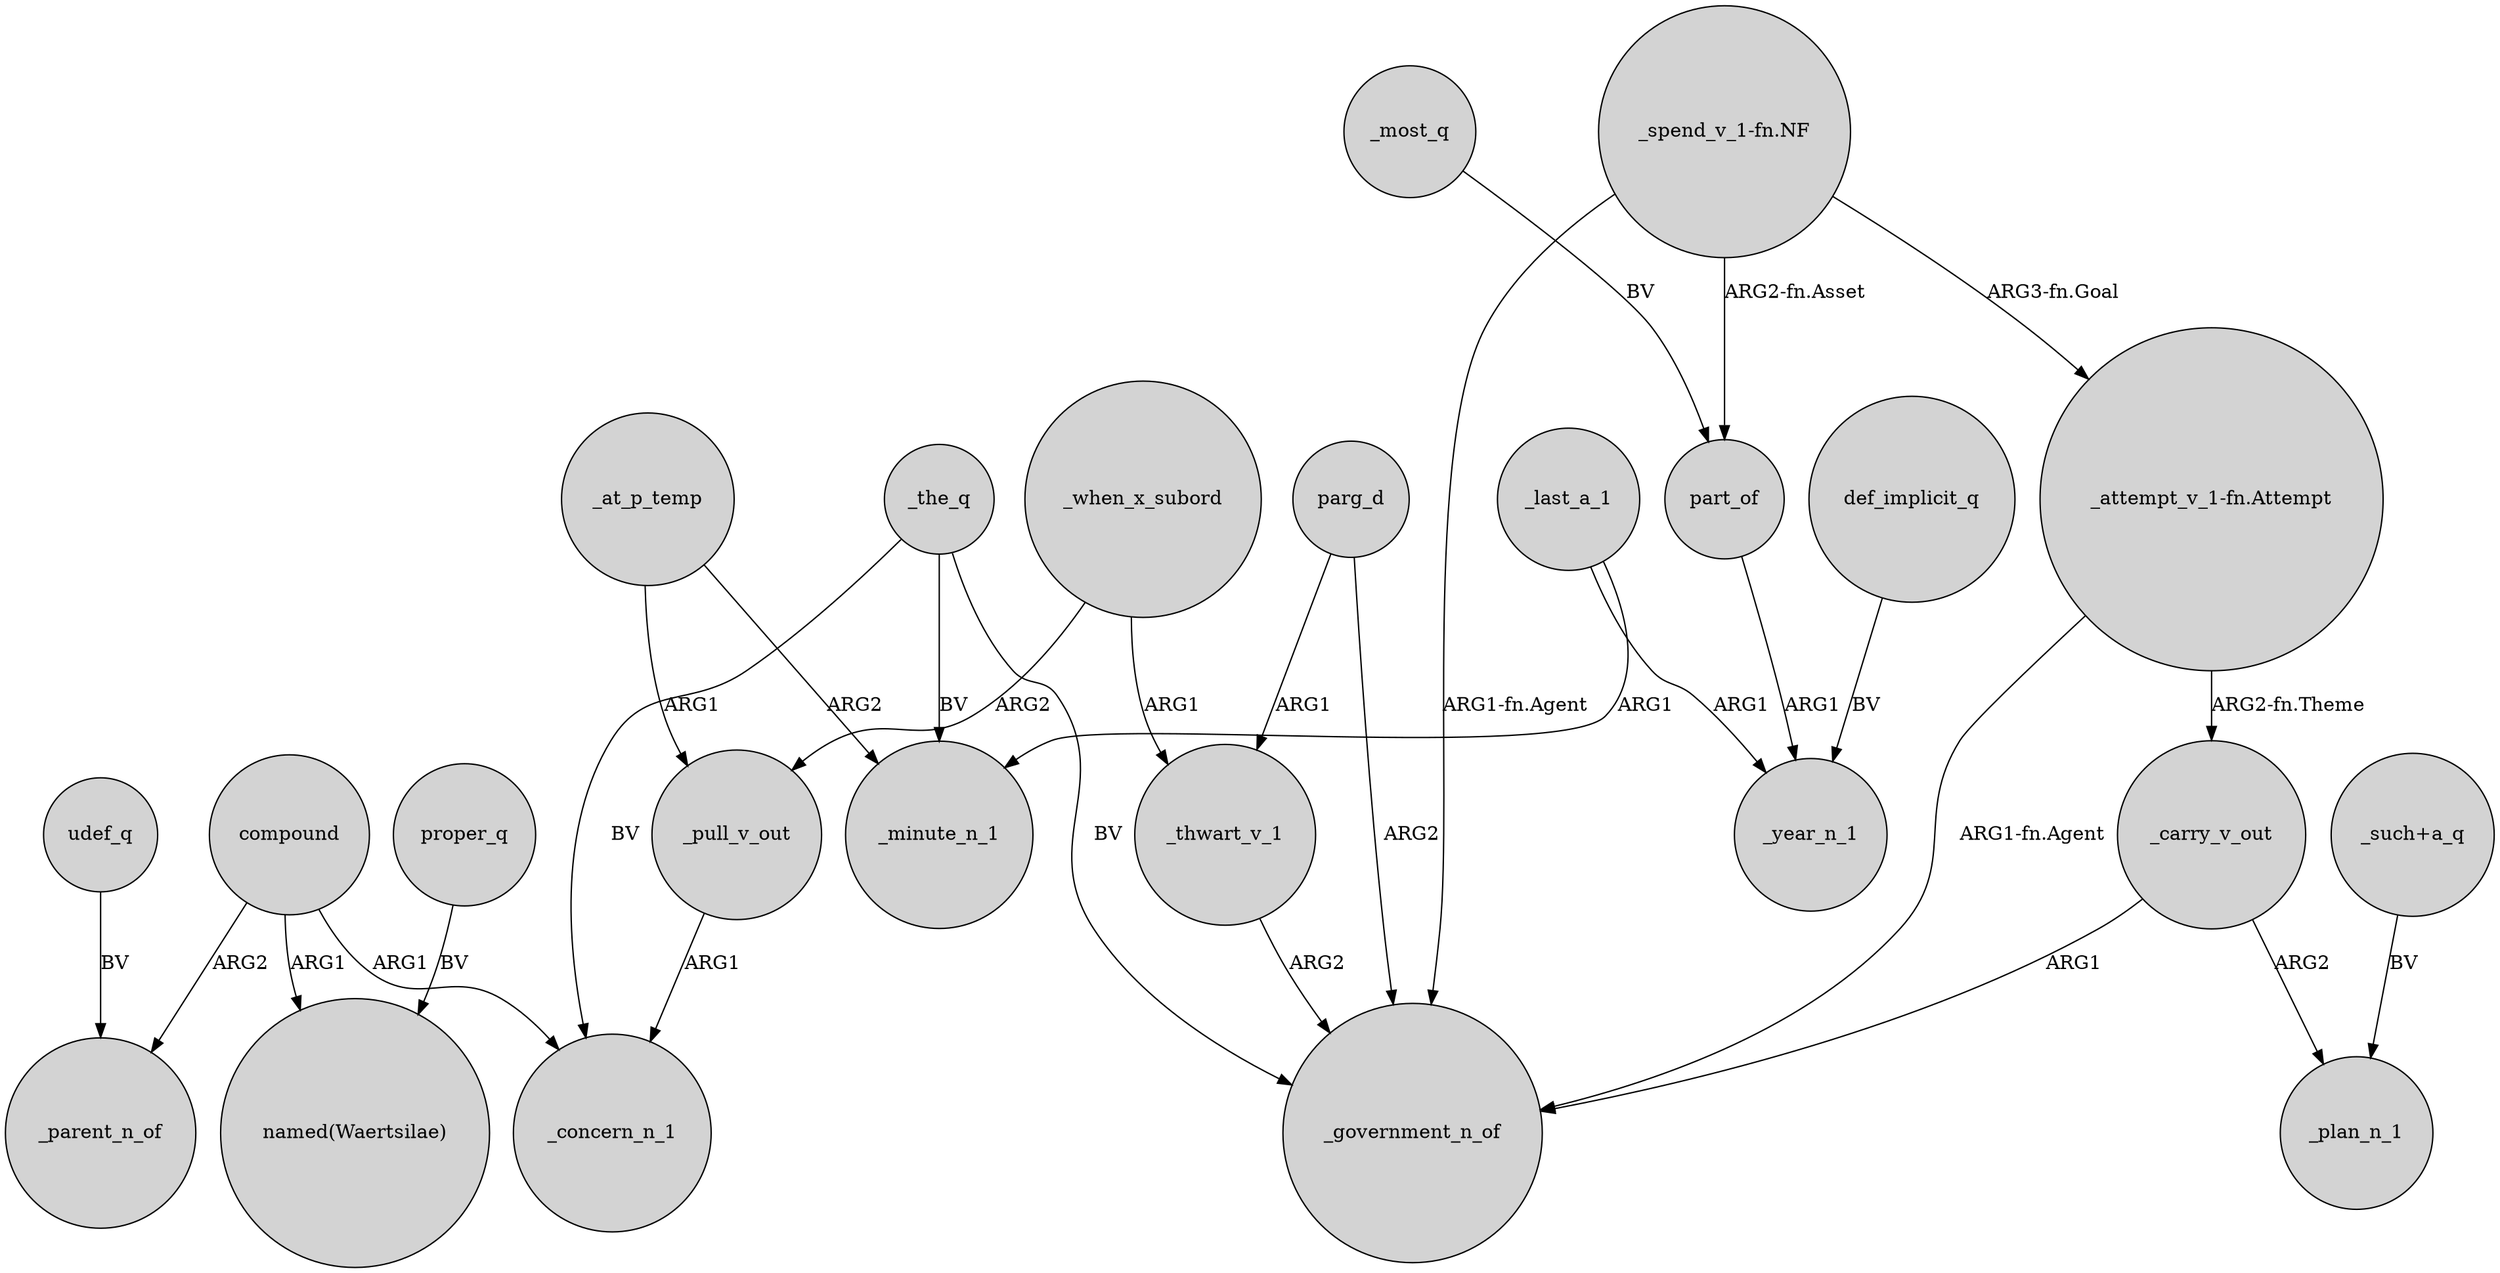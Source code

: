 digraph {
	node [shape=circle style=filled]
	udef_q -> _parent_n_of [label=BV]
	def_implicit_q -> _year_n_1 [label=BV]
	"_such+a_q" -> _plan_n_1 [label=BV]
	_thwart_v_1 -> _government_n_of [label=ARG2]
	"_spend_v_1-fn.NF" -> part_of [label="ARG2-fn.Asset"]
	"_spend_v_1-fn.NF" -> "_attempt_v_1-fn.Attempt" [label="ARG3-fn.Goal"]
	_last_a_1 -> _minute_n_1 [label=ARG1]
	_the_q -> _minute_n_1 [label=BV]
	parg_d -> _thwart_v_1 [label=ARG1]
	_at_p_temp -> _pull_v_out [label=ARG1]
	_carry_v_out -> _plan_n_1 [label=ARG2]
	_at_p_temp -> _minute_n_1 [label=ARG2]
	compound -> _parent_n_of [label=ARG2]
	"_spend_v_1-fn.NF" -> _government_n_of [label="ARG1-fn.Agent"]
	_the_q -> _concern_n_1 [label=BV]
	"_attempt_v_1-fn.Attempt" -> _government_n_of [label="ARG1-fn.Agent"]
	_pull_v_out -> _concern_n_1 [label=ARG1]
	parg_d -> _government_n_of [label=ARG2]
	proper_q -> "named(Waertsilae)" [label=BV]
	_when_x_subord -> _thwart_v_1 [label=ARG1]
	"_attempt_v_1-fn.Attempt" -> _carry_v_out [label="ARG2-fn.Theme"]
	_last_a_1 -> _year_n_1 [label=ARG1]
	_the_q -> _government_n_of [label=BV]
	_most_q -> part_of [label=BV]
	_carry_v_out -> _government_n_of [label=ARG1]
	part_of -> _year_n_1 [label=ARG1]
	compound -> _concern_n_1 [label=ARG1]
	_when_x_subord -> _pull_v_out [label=ARG2]
	compound -> "named(Waertsilae)" [label=ARG1]
}
